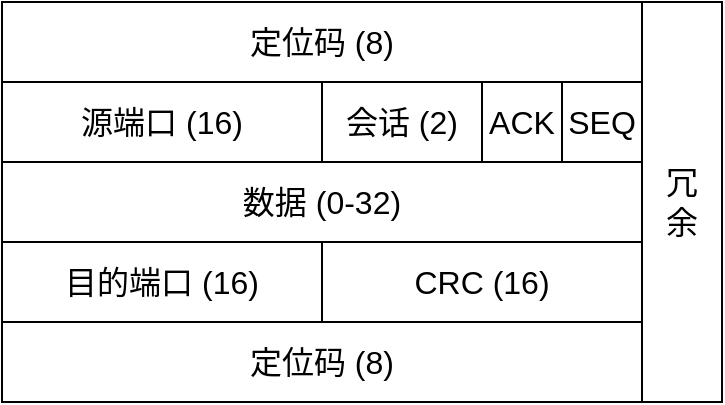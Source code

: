 <mxfile>
    <diagram id="x_P2wIiqwQ8MqYDpP26r" name="Page-1">
        <mxGraphModel dx="990" dy="567" grid="1" gridSize="10" guides="1" tooltips="1" connect="1" arrows="1" fold="1" page="1" pageScale="1" pageWidth="827" pageHeight="1169" math="0" shadow="0">
            <root>
                <mxCell id="0"/>
                <mxCell id="1" parent="0"/>
                <mxCell id="2" value="&lt;font style=&quot;font-size: 16px&quot;&gt;定位码 (8)&lt;/font&gt;" style="rounded=0;whiteSpace=wrap;html=1;align=center;" parent="1" vertex="1">
                    <mxGeometry x="240" y="160" width="320" height="40" as="geometry"/>
                </mxCell>
                <mxCell id="4" value="&lt;font style=&quot;font-size: 16px&quot;&gt;源端口 (16)&lt;/font&gt;" style="rounded=0;whiteSpace=wrap;html=1;align=center;" parent="1" vertex="1">
                    <mxGeometry x="240" y="200" width="160" height="40" as="geometry"/>
                </mxCell>
                <mxCell id="6" value="&lt;font style=&quot;font-size: 16px&quot;&gt;数据 (0-32)&lt;/font&gt;" style="rounded=0;whiteSpace=wrap;html=1;align=center;" parent="1" vertex="1">
                    <mxGeometry x="240" y="240" width="320" height="40" as="geometry"/>
                </mxCell>
                <mxCell id="7" value="&lt;font style=&quot;font-size: 16px&quot;&gt;目的端口 (16)&lt;/font&gt;" style="rounded=0;whiteSpace=wrap;html=1;align=center;" parent="1" vertex="1">
                    <mxGeometry x="240" y="280" width="160" height="40" as="geometry"/>
                </mxCell>
                <mxCell id="8" value="&lt;font style=&quot;font-size: 16px&quot;&gt;CRC (16)&lt;/font&gt;" style="rounded=0;whiteSpace=wrap;html=1;align=center;" parent="1" vertex="1">
                    <mxGeometry x="400" y="280" width="160" height="40" as="geometry"/>
                </mxCell>
                <mxCell id="9" value="&lt;font style=&quot;font-size: 16px&quot;&gt;定位码 (8)&lt;/font&gt;" style="rounded=0;whiteSpace=wrap;html=1;align=center;" parent="1" vertex="1">
                    <mxGeometry x="240" y="320" width="320" height="40" as="geometry"/>
                </mxCell>
                <mxCell id="10" value="&lt;font style=&quot;font-size: 16px&quot;&gt;冗&lt;br&gt;余&lt;/font&gt;" style="rounded=0;whiteSpace=wrap;html=1;" parent="1" vertex="1">
                    <mxGeometry x="560" y="160" width="40" height="200" as="geometry"/>
                </mxCell>
                <mxCell id="11" value="&lt;span style=&quot;font-size: 16px&quot;&gt;SEQ&lt;/span&gt;" style="rounded=0;whiteSpace=wrap;html=1;align=center;" parent="1" vertex="1">
                    <mxGeometry x="520" y="200" width="40" height="40" as="geometry"/>
                </mxCell>
                <mxCell id="12" value="&lt;span style=&quot;font-size: 16px&quot;&gt;ACK&lt;/span&gt;" style="rounded=0;whiteSpace=wrap;html=1;align=center;" parent="1" vertex="1">
                    <mxGeometry x="480" y="200" width="40" height="40" as="geometry"/>
                </mxCell>
                <mxCell id="14" value="&lt;span style=&quot;font-size: 16px&quot;&gt;会话 (2)&lt;/span&gt;" style="rounded=0;whiteSpace=wrap;html=1;align=center;" vertex="1" parent="1">
                    <mxGeometry x="400" y="200" width="80" height="40" as="geometry"/>
                </mxCell>
            </root>
        </mxGraphModel>
    </diagram>
</mxfile>